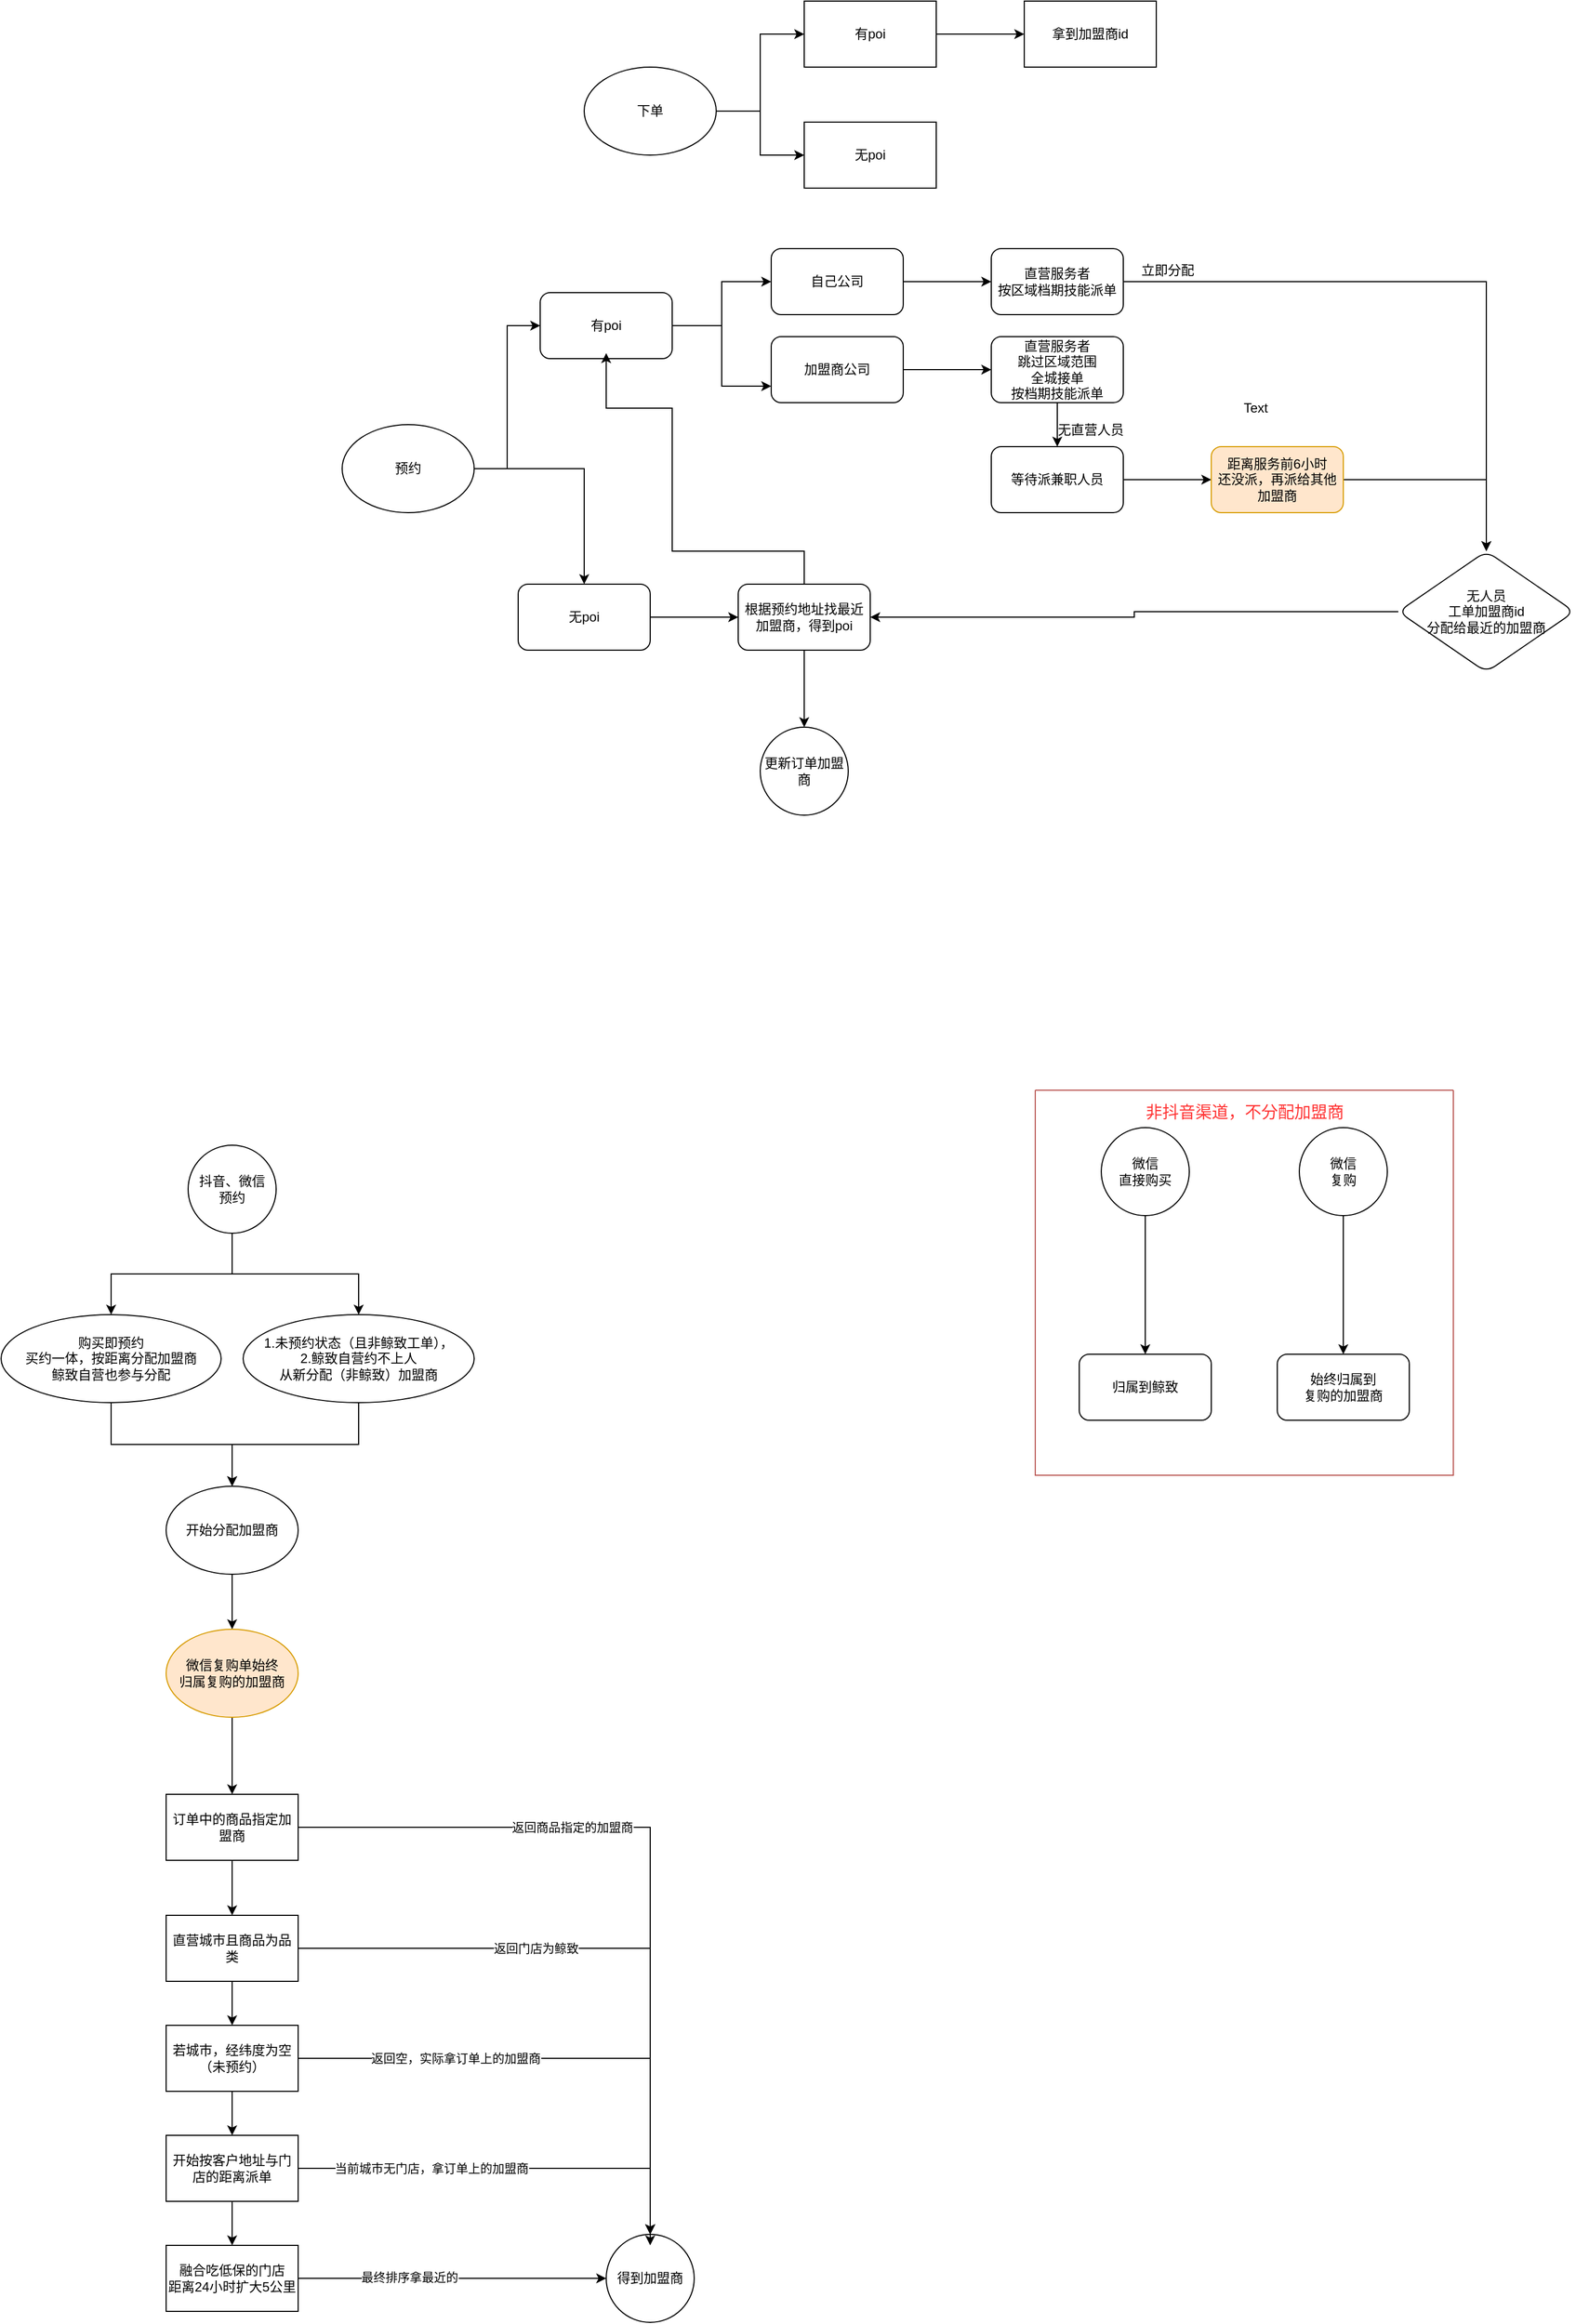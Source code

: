 <mxfile version="21.1.7" type="github">
  <diagram name="第 1 页" id="OWcDPwG_KXpg9vmuoTmE">
    <mxGraphModel dx="2046" dy="618" grid="1" gridSize="10" guides="1" tooltips="1" connect="1" arrows="1" fold="1" page="1" pageScale="1" pageWidth="827" pageHeight="1169" math="0" shadow="0">
      <root>
        <mxCell id="0" />
        <mxCell id="1" parent="0" />
        <mxCell id="Hzm5bCEkPgCa9ctA87gK-7" value="" style="edgeStyle=orthogonalEdgeStyle;rounded=0;orthogonalLoop=1;jettySize=auto;html=1;" parent="1" source="Hzm5bCEkPgCa9ctA87gK-1" target="Hzm5bCEkPgCa9ctA87gK-6" edge="1">
          <mxGeometry relative="1" as="geometry" />
        </mxCell>
        <mxCell id="Hzm5bCEkPgCa9ctA87gK-1" value="有poi" style="rounded=0;whiteSpace=wrap;html=1;" parent="1" vertex="1">
          <mxGeometry y="730" width="120" height="60" as="geometry" />
        </mxCell>
        <mxCell id="Hzm5bCEkPgCa9ctA87gK-4" style="edgeStyle=orthogonalEdgeStyle;rounded=0;orthogonalLoop=1;jettySize=auto;html=1;" parent="1" source="Hzm5bCEkPgCa9ctA87gK-2" target="Hzm5bCEkPgCa9ctA87gK-1" edge="1">
          <mxGeometry relative="1" as="geometry" />
        </mxCell>
        <mxCell id="Hzm5bCEkPgCa9ctA87gK-5" style="edgeStyle=orthogonalEdgeStyle;rounded=0;orthogonalLoop=1;jettySize=auto;html=1;" parent="1" source="Hzm5bCEkPgCa9ctA87gK-2" target="Hzm5bCEkPgCa9ctA87gK-3" edge="1">
          <mxGeometry relative="1" as="geometry" />
        </mxCell>
        <mxCell id="Hzm5bCEkPgCa9ctA87gK-2" value="下单" style="ellipse;whiteSpace=wrap;html=1;" parent="1" vertex="1">
          <mxGeometry x="-200" y="790" width="120" height="80" as="geometry" />
        </mxCell>
        <mxCell id="Hzm5bCEkPgCa9ctA87gK-3" value="无poi" style="rounded=0;whiteSpace=wrap;html=1;" parent="1" vertex="1">
          <mxGeometry y="840" width="120" height="60" as="geometry" />
        </mxCell>
        <mxCell id="Hzm5bCEkPgCa9ctA87gK-6" value="拿到加盟商id" style="rounded=0;whiteSpace=wrap;html=1;" parent="1" vertex="1">
          <mxGeometry x="200" y="730" width="120" height="60" as="geometry" />
        </mxCell>
        <mxCell id="Hzm5bCEkPgCa9ctA87gK-52" style="edgeStyle=orthogonalEdgeStyle;rounded=0;orthogonalLoop=1;jettySize=auto;html=1;entryX=0;entryY=0.5;entryDx=0;entryDy=0;" parent="1" source="Hzm5bCEkPgCa9ctA87gK-48" target="Hzm5bCEkPgCa9ctA87gK-49" edge="1">
          <mxGeometry relative="1" as="geometry" />
        </mxCell>
        <mxCell id="Hzm5bCEkPgCa9ctA87gK-53" style="edgeStyle=orthogonalEdgeStyle;rounded=0;orthogonalLoop=1;jettySize=auto;html=1;" parent="1" source="Hzm5bCEkPgCa9ctA87gK-48" target="Hzm5bCEkPgCa9ctA87gK-51" edge="1">
          <mxGeometry relative="1" as="geometry" />
        </mxCell>
        <mxCell id="Hzm5bCEkPgCa9ctA87gK-48" value="预约" style="ellipse;whiteSpace=wrap;html=1;" parent="1" vertex="1">
          <mxGeometry x="-420" y="1115" width="120" height="80" as="geometry" />
        </mxCell>
        <mxCell id="Hzm5bCEkPgCa9ctA87gK-56" style="edgeStyle=orthogonalEdgeStyle;rounded=0;orthogonalLoop=1;jettySize=auto;html=1;entryX=0;entryY=0.5;entryDx=0;entryDy=0;" parent="1" source="Hzm5bCEkPgCa9ctA87gK-49" target="Hzm5bCEkPgCa9ctA87gK-54" edge="1">
          <mxGeometry relative="1" as="geometry" />
        </mxCell>
        <mxCell id="Hzm5bCEkPgCa9ctA87gK-57" style="edgeStyle=orthogonalEdgeStyle;rounded=0;orthogonalLoop=1;jettySize=auto;html=1;entryX=0;entryY=0.75;entryDx=0;entryDy=0;" parent="1" source="Hzm5bCEkPgCa9ctA87gK-49" target="Hzm5bCEkPgCa9ctA87gK-55" edge="1">
          <mxGeometry relative="1" as="geometry" />
        </mxCell>
        <mxCell id="Hzm5bCEkPgCa9ctA87gK-49" value="有poi" style="rounded=1;whiteSpace=wrap;html=1;" parent="1" vertex="1">
          <mxGeometry x="-240" y="995" width="120" height="60" as="geometry" />
        </mxCell>
        <mxCell id="Hzm5bCEkPgCa9ctA87gK-66" value="" style="edgeStyle=orthogonalEdgeStyle;rounded=0;orthogonalLoop=1;jettySize=auto;html=1;" parent="1" source="Hzm5bCEkPgCa9ctA87gK-51" target="Hzm5bCEkPgCa9ctA87gK-65" edge="1">
          <mxGeometry relative="1" as="geometry" />
        </mxCell>
        <mxCell id="Hzm5bCEkPgCa9ctA87gK-51" value="无poi" style="rounded=1;whiteSpace=wrap;html=1;" parent="1" vertex="1">
          <mxGeometry x="-260" y="1260" width="120" height="60" as="geometry" />
        </mxCell>
        <mxCell id="Hzm5bCEkPgCa9ctA87gK-59" value="" style="edgeStyle=orthogonalEdgeStyle;rounded=0;orthogonalLoop=1;jettySize=auto;html=1;" parent="1" source="Hzm5bCEkPgCa9ctA87gK-54" target="Hzm5bCEkPgCa9ctA87gK-58" edge="1">
          <mxGeometry relative="1" as="geometry" />
        </mxCell>
        <mxCell id="Hzm5bCEkPgCa9ctA87gK-54" value="自己公司" style="rounded=1;whiteSpace=wrap;html=1;" parent="1" vertex="1">
          <mxGeometry x="-30" y="955" width="120" height="60" as="geometry" />
        </mxCell>
        <mxCell id="Hzm5bCEkPgCa9ctA87gK-61" value="" style="edgeStyle=orthogonalEdgeStyle;rounded=0;orthogonalLoop=1;jettySize=auto;html=1;" parent="1" source="Hzm5bCEkPgCa9ctA87gK-55" target="Hzm5bCEkPgCa9ctA87gK-60" edge="1">
          <mxGeometry relative="1" as="geometry" />
        </mxCell>
        <mxCell id="Hzm5bCEkPgCa9ctA87gK-55" value="加盟商公司" style="rounded=1;whiteSpace=wrap;html=1;" parent="1" vertex="1">
          <mxGeometry x="-30" y="1035" width="120" height="60" as="geometry" />
        </mxCell>
        <mxCell id="Hzm5bCEkPgCa9ctA87gK-63" value="" style="edgeStyle=orthogonalEdgeStyle;rounded=0;orthogonalLoop=1;jettySize=auto;html=1;" parent="1" source="Hzm5bCEkPgCa9ctA87gK-58" target="Hzm5bCEkPgCa9ctA87gK-62" edge="1">
          <mxGeometry relative="1" as="geometry" />
        </mxCell>
        <mxCell id="Hzm5bCEkPgCa9ctA87gK-58" value="直营服务者&lt;br&gt;按区域档期技能派单" style="rounded=1;whiteSpace=wrap;html=1;" parent="1" vertex="1">
          <mxGeometry x="170" y="955" width="120" height="60" as="geometry" />
        </mxCell>
        <mxCell id="Hzm5bCEkPgCa9ctA87gK-83" value="" style="edgeStyle=orthogonalEdgeStyle;rounded=0;orthogonalLoop=1;jettySize=auto;html=1;" parent="1" source="Hzm5bCEkPgCa9ctA87gK-60" target="Hzm5bCEkPgCa9ctA87gK-82" edge="1">
          <mxGeometry relative="1" as="geometry" />
        </mxCell>
        <mxCell id="Hzm5bCEkPgCa9ctA87gK-60" value="直营服务者&lt;br style=&quot;border-color: var(--border-color);&quot;&gt;跳过区域范围&lt;br&gt;全城接单&lt;br&gt;按档期技能派单" style="rounded=1;whiteSpace=wrap;html=1;" parent="1" vertex="1">
          <mxGeometry x="170" y="1035" width="120" height="60" as="geometry" />
        </mxCell>
        <mxCell id="Hzm5bCEkPgCa9ctA87gK-87" style="edgeStyle=orthogonalEdgeStyle;rounded=0;orthogonalLoop=1;jettySize=auto;html=1;entryX=1;entryY=0.5;entryDx=0;entryDy=0;" parent="1" source="Hzm5bCEkPgCa9ctA87gK-62" target="Hzm5bCEkPgCa9ctA87gK-65" edge="1">
          <mxGeometry relative="1" as="geometry" />
        </mxCell>
        <mxCell id="Hzm5bCEkPgCa9ctA87gK-62" value="无人员&lt;br&gt;工单加盟商id&lt;br&gt;分配给最近的加盟商" style="rhombus;whiteSpace=wrap;html=1;rounded=1;" parent="1" vertex="1">
          <mxGeometry x="540" y="1230" width="160" height="110" as="geometry" />
        </mxCell>
        <mxCell id="Hzm5bCEkPgCa9ctA87gK-64" value="立即分配" style="text;html=1;align=center;verticalAlign=middle;resizable=0;points=[];autosize=1;strokeColor=none;fillColor=none;" parent="1" vertex="1">
          <mxGeometry x="295" y="960" width="70" height="30" as="geometry" />
        </mxCell>
        <mxCell id="Hzm5bCEkPgCa9ctA87gK-68" value="" style="edgeStyle=orthogonalEdgeStyle;rounded=0;orthogonalLoop=1;jettySize=auto;html=1;" parent="1" source="Hzm5bCEkPgCa9ctA87gK-65" target="Hzm5bCEkPgCa9ctA87gK-67" edge="1">
          <mxGeometry relative="1" as="geometry" />
        </mxCell>
        <mxCell id="Hzm5bCEkPgCa9ctA87gK-71" style="edgeStyle=orthogonalEdgeStyle;rounded=0;orthogonalLoop=1;jettySize=auto;html=1;" parent="1" source="Hzm5bCEkPgCa9ctA87gK-65" edge="1">
          <mxGeometry relative="1" as="geometry">
            <mxPoint x="-180" y="1050" as="targetPoint" />
            <Array as="points">
              <mxPoint y="1230" />
              <mxPoint x="-120" y="1230" />
              <mxPoint x="-120" y="1100" />
              <mxPoint x="-180" y="1100" />
            </Array>
          </mxGeometry>
        </mxCell>
        <mxCell id="Hzm5bCEkPgCa9ctA87gK-65" value="根据预约地址找最近&lt;br&gt;加盟商，得到poi" style="rounded=1;whiteSpace=wrap;html=1;" parent="1" vertex="1">
          <mxGeometry x="-60" y="1260" width="120" height="60" as="geometry" />
        </mxCell>
        <mxCell id="Hzm5bCEkPgCa9ctA87gK-67" value="更新订单加盟商" style="ellipse;whiteSpace=wrap;html=1;rounded=1;" parent="1" vertex="1">
          <mxGeometry x="-40" y="1390" width="80" height="80" as="geometry" />
        </mxCell>
        <mxCell id="Hzm5bCEkPgCa9ctA87gK-85" value="" style="edgeStyle=orthogonalEdgeStyle;rounded=0;orthogonalLoop=1;jettySize=auto;html=1;" parent="1" source="Hzm5bCEkPgCa9ctA87gK-82" target="Hzm5bCEkPgCa9ctA87gK-84" edge="1">
          <mxGeometry relative="1" as="geometry" />
        </mxCell>
        <mxCell id="Hzm5bCEkPgCa9ctA87gK-82" value="等待派兼职人员" style="whiteSpace=wrap;html=1;rounded=1;" parent="1" vertex="1">
          <mxGeometry x="170" y="1135" width="120" height="60" as="geometry" />
        </mxCell>
        <mxCell id="Hzm5bCEkPgCa9ctA87gK-86" style="edgeStyle=orthogonalEdgeStyle;rounded=0;orthogonalLoop=1;jettySize=auto;html=1;entryX=0.5;entryY=0;entryDx=0;entryDy=0;" parent="1" source="Hzm5bCEkPgCa9ctA87gK-84" target="Hzm5bCEkPgCa9ctA87gK-62" edge="1">
          <mxGeometry relative="1" as="geometry" />
        </mxCell>
        <mxCell id="Hzm5bCEkPgCa9ctA87gK-84" value="距离服务前6小时&lt;br&gt;还没派，再派给其他加盟商" style="whiteSpace=wrap;html=1;rounded=1;fillColor=#ffe6cc;strokeColor=#d79b00;" parent="1" vertex="1">
          <mxGeometry x="370" y="1135" width="120" height="60" as="geometry" />
        </mxCell>
        <mxCell id="Hzm5bCEkPgCa9ctA87gK-88" value="无直营人员" style="text;html=1;align=center;verticalAlign=middle;resizable=0;points=[];autosize=1;strokeColor=none;fillColor=none;" parent="1" vertex="1">
          <mxGeometry x="220" y="1105" width="80" height="30" as="geometry" />
        </mxCell>
        <mxCell id="Hzm5bCEkPgCa9ctA87gK-89" value="Text" style="text;html=1;align=center;verticalAlign=middle;resizable=0;points=[];autosize=1;strokeColor=none;fillColor=none;" parent="1" vertex="1">
          <mxGeometry x="385" y="1085" width="50" height="30" as="geometry" />
        </mxCell>
        <mxCell id="PI_-OQLuINP-SNg2zKhc-13" value="" style="edgeStyle=orthogonalEdgeStyle;rounded=0;orthogonalLoop=1;jettySize=auto;html=1;" edge="1" parent="1" source="PI_-OQLuINP-SNg2zKhc-1" target="PI_-OQLuINP-SNg2zKhc-12">
          <mxGeometry relative="1" as="geometry" />
        </mxCell>
        <mxCell id="PI_-OQLuINP-SNg2zKhc-50" style="edgeStyle=orthogonalEdgeStyle;rounded=0;orthogonalLoop=1;jettySize=auto;html=1;entryX=0.5;entryY=0;entryDx=0;entryDy=0;" edge="1" parent="1" source="PI_-OQLuINP-SNg2zKhc-1" target="PI_-OQLuINP-SNg2zKhc-49">
          <mxGeometry relative="1" as="geometry" />
        </mxCell>
        <mxCell id="PI_-OQLuINP-SNg2zKhc-1" value="抖音、微信&lt;br&gt;预约" style="ellipse;whiteSpace=wrap;html=1;aspect=fixed;" vertex="1" parent="1">
          <mxGeometry x="-560" y="1770" width="80" height="80" as="geometry" />
        </mxCell>
        <mxCell id="PI_-OQLuINP-SNg2zKhc-11" style="edgeStyle=orthogonalEdgeStyle;rounded=0;orthogonalLoop=1;jettySize=auto;html=1;entryX=0.5;entryY=0;entryDx=0;entryDy=0;" edge="1" parent="1" source="PI_-OQLuINP-SNg2zKhc-2" target="PI_-OQLuINP-SNg2zKhc-10">
          <mxGeometry relative="1" as="geometry" />
        </mxCell>
        <mxCell id="PI_-OQLuINP-SNg2zKhc-2" value="微信&lt;br&gt;直接购买" style="ellipse;whiteSpace=wrap;html=1;aspect=fixed;" vertex="1" parent="1">
          <mxGeometry x="270" y="1754" width="80" height="80" as="geometry" />
        </mxCell>
        <mxCell id="PI_-OQLuINP-SNg2zKhc-9" value="" style="edgeStyle=orthogonalEdgeStyle;rounded=0;orthogonalLoop=1;jettySize=auto;html=1;" edge="1" parent="1" source="PI_-OQLuINP-SNg2zKhc-5" target="PI_-OQLuINP-SNg2zKhc-8">
          <mxGeometry relative="1" as="geometry" />
        </mxCell>
        <mxCell id="PI_-OQLuINP-SNg2zKhc-5" value="微信&lt;br&gt;复购" style="ellipse;whiteSpace=wrap;html=1;aspect=fixed;" vertex="1" parent="1">
          <mxGeometry x="450" y="1754" width="80" height="80" as="geometry" />
        </mxCell>
        <mxCell id="PI_-OQLuINP-SNg2zKhc-8" value="始终归属到&lt;br&gt;复购的加盟商" style="rounded=1;whiteSpace=wrap;html=1;" vertex="1" parent="1">
          <mxGeometry x="430" y="1960" width="120" height="60" as="geometry" />
        </mxCell>
        <mxCell id="PI_-OQLuINP-SNg2zKhc-10" value="归属到鲸致" style="rounded=1;whiteSpace=wrap;html=1;" vertex="1" parent="1">
          <mxGeometry x="250" y="1960" width="120" height="60" as="geometry" />
        </mxCell>
        <mxCell id="PI_-OQLuINP-SNg2zKhc-61" style="edgeStyle=orthogonalEdgeStyle;rounded=0;orthogonalLoop=1;jettySize=auto;html=1;entryX=0.5;entryY=0;entryDx=0;entryDy=0;" edge="1" parent="1" source="PI_-OQLuINP-SNg2zKhc-12" target="PI_-OQLuINP-SNg2zKhc-16">
          <mxGeometry relative="1" as="geometry" />
        </mxCell>
        <mxCell id="PI_-OQLuINP-SNg2zKhc-12" value="购买即预约&lt;br style=&quot;border-color: var(--border-color);&quot;&gt;买约一体，按距离分配加盟商&lt;br style=&quot;border-color: var(--border-color);&quot;&gt;鲸致自营也参与分配" style="ellipse;whiteSpace=wrap;html=1;" vertex="1" parent="1">
          <mxGeometry x="-730" y="1924" width="200" height="80" as="geometry" />
        </mxCell>
        <mxCell id="PI_-OQLuINP-SNg2zKhc-14" value="" style="swimlane;startSize=0;fillColor=#f8cecc;strokeColor=#b85450;" vertex="1" parent="1">
          <mxGeometry x="210" y="1720" width="380" height="350" as="geometry" />
        </mxCell>
        <mxCell id="PI_-OQLuINP-SNg2zKhc-15" value="&lt;font color=&quot;#ff3333&quot; style=&quot;font-size: 15px;&quot;&gt;非抖音渠道，不分配加盟商&lt;/font&gt;" style="text;html=1;align=center;verticalAlign=middle;resizable=0;points=[];autosize=1;strokeColor=none;fillColor=none;" vertex="1" parent="PI_-OQLuINP-SNg2zKhc-14">
          <mxGeometry x="90" y="4" width="200" height="30" as="geometry" />
        </mxCell>
        <mxCell id="PI_-OQLuINP-SNg2zKhc-72" style="edgeStyle=orthogonalEdgeStyle;rounded=0;orthogonalLoop=1;jettySize=auto;html=1;entryX=0.5;entryY=0;entryDx=0;entryDy=0;" edge="1" parent="1" source="PI_-OQLuINP-SNg2zKhc-16" target="PI_-OQLuINP-SNg2zKhc-71">
          <mxGeometry relative="1" as="geometry" />
        </mxCell>
        <mxCell id="PI_-OQLuINP-SNg2zKhc-16" value="开始分配加盟商" style="ellipse;whiteSpace=wrap;html=1;" vertex="1" parent="1">
          <mxGeometry x="-580" y="2080" width="120" height="80" as="geometry" />
        </mxCell>
        <mxCell id="PI_-OQLuINP-SNg2zKhc-20" value="" style="edgeStyle=orthogonalEdgeStyle;rounded=0;orthogonalLoop=1;jettySize=auto;html=1;" edge="1" parent="1" source="PI_-OQLuINP-SNg2zKhc-17" target="PI_-OQLuINP-SNg2zKhc-19">
          <mxGeometry relative="1" as="geometry" />
        </mxCell>
        <mxCell id="PI_-OQLuINP-SNg2zKhc-22" value="" style="edgeStyle=orthogonalEdgeStyle;rounded=0;orthogonalLoop=1;jettySize=auto;html=1;" edge="1" parent="1" source="PI_-OQLuINP-SNg2zKhc-17" target="PI_-OQLuINP-SNg2zKhc-21">
          <mxGeometry relative="1" as="geometry" />
        </mxCell>
        <mxCell id="PI_-OQLuINP-SNg2zKhc-25" value="返回商品指定的加盟商" style="edgeLabel;html=1;align=center;verticalAlign=middle;resizable=0;points=[];" vertex="1" connectable="0" parent="PI_-OQLuINP-SNg2zKhc-22">
          <mxGeometry x="-0.275" relative="1" as="geometry">
            <mxPoint x="-1" as="offset" />
          </mxGeometry>
        </mxCell>
        <mxCell id="PI_-OQLuINP-SNg2zKhc-17" value="订单中的商品指定加盟商" style="whiteSpace=wrap;html=1;" vertex="1" parent="1">
          <mxGeometry x="-580" y="2360" width="120" height="60" as="geometry" />
        </mxCell>
        <mxCell id="PI_-OQLuINP-SNg2zKhc-23" style="edgeStyle=orthogonalEdgeStyle;rounded=0;orthogonalLoop=1;jettySize=auto;html=1;entryX=0.5;entryY=0;entryDx=0;entryDy=0;" edge="1" parent="1" source="PI_-OQLuINP-SNg2zKhc-19" target="PI_-OQLuINP-SNg2zKhc-21">
          <mxGeometry relative="1" as="geometry">
            <Array as="points">
              <mxPoint x="-140" y="2500" />
            </Array>
          </mxGeometry>
        </mxCell>
        <mxCell id="PI_-OQLuINP-SNg2zKhc-24" value="返回门店为鲸致" style="edgeLabel;html=1;align=center;verticalAlign=middle;resizable=0;points=[];" vertex="1" connectable="0" parent="PI_-OQLuINP-SNg2zKhc-23">
          <mxGeometry x="-0.123" y="4" relative="1" as="geometry">
            <mxPoint x="-39" y="4" as="offset" />
          </mxGeometry>
        </mxCell>
        <mxCell id="PI_-OQLuINP-SNg2zKhc-27" value="" style="edgeStyle=orthogonalEdgeStyle;rounded=0;orthogonalLoop=1;jettySize=auto;html=1;" edge="1" parent="1" source="PI_-OQLuINP-SNg2zKhc-19" target="PI_-OQLuINP-SNg2zKhc-26">
          <mxGeometry relative="1" as="geometry" />
        </mxCell>
        <mxCell id="PI_-OQLuINP-SNg2zKhc-19" value="直营城市且商品为品类" style="whiteSpace=wrap;html=1;" vertex="1" parent="1">
          <mxGeometry x="-580" y="2470" width="120" height="60" as="geometry" />
        </mxCell>
        <mxCell id="PI_-OQLuINP-SNg2zKhc-21" value="得到加盟商" style="ellipse;whiteSpace=wrap;html=1;" vertex="1" parent="1">
          <mxGeometry x="-180" y="2760" width="80" height="80" as="geometry" />
        </mxCell>
        <mxCell id="PI_-OQLuINP-SNg2zKhc-28" style="edgeStyle=orthogonalEdgeStyle;rounded=0;orthogonalLoop=1;jettySize=auto;html=1;" edge="1" parent="1" source="PI_-OQLuINP-SNg2zKhc-26">
          <mxGeometry relative="1" as="geometry">
            <mxPoint x="-140" y="2760" as="targetPoint" />
            <Array as="points">
              <mxPoint x="-140" y="2600" />
            </Array>
          </mxGeometry>
        </mxCell>
        <mxCell id="PI_-OQLuINP-SNg2zKhc-29" value="返回空，实际拿订单上的加盟商" style="edgeLabel;html=1;align=center;verticalAlign=middle;resizable=0;points=[];" vertex="1" connectable="0" parent="PI_-OQLuINP-SNg2zKhc-28">
          <mxGeometry x="-0.631" y="3" relative="1" as="geometry">
            <mxPoint x="54" y="3" as="offset" />
          </mxGeometry>
        </mxCell>
        <mxCell id="PI_-OQLuINP-SNg2zKhc-31" value="" style="edgeStyle=orthogonalEdgeStyle;rounded=0;orthogonalLoop=1;jettySize=auto;html=1;" edge="1" parent="1" source="PI_-OQLuINP-SNg2zKhc-26" target="PI_-OQLuINP-SNg2zKhc-30">
          <mxGeometry relative="1" as="geometry" />
        </mxCell>
        <mxCell id="PI_-OQLuINP-SNg2zKhc-26" value="若城市，经纬度为空（未预约）" style="whiteSpace=wrap;html=1;" vertex="1" parent="1">
          <mxGeometry x="-580" y="2570" width="120" height="60" as="geometry" />
        </mxCell>
        <mxCell id="PI_-OQLuINP-SNg2zKhc-33" value="" style="edgeStyle=orthogonalEdgeStyle;rounded=0;orthogonalLoop=1;jettySize=auto;html=1;" edge="1" parent="1" source="PI_-OQLuINP-SNg2zKhc-30" target="PI_-OQLuINP-SNg2zKhc-32">
          <mxGeometry relative="1" as="geometry" />
        </mxCell>
        <mxCell id="PI_-OQLuINP-SNg2zKhc-34" style="edgeStyle=orthogonalEdgeStyle;rounded=0;orthogonalLoop=1;jettySize=auto;html=1;" edge="1" parent="1" source="PI_-OQLuINP-SNg2zKhc-30">
          <mxGeometry relative="1" as="geometry">
            <mxPoint x="-140" y="2770" as="targetPoint" />
            <Array as="points">
              <mxPoint x="-140" y="2700" />
            </Array>
          </mxGeometry>
        </mxCell>
        <mxCell id="PI_-OQLuINP-SNg2zKhc-35" value="当前城市无门店，拿订单上的加盟商" style="edgeLabel;html=1;align=center;verticalAlign=middle;resizable=0;points=[];" vertex="1" connectable="0" parent="PI_-OQLuINP-SNg2zKhc-34">
          <mxGeometry x="-0.649" y="1" relative="1" as="geometry">
            <mxPoint x="52" y="1" as="offset" />
          </mxGeometry>
        </mxCell>
        <mxCell id="PI_-OQLuINP-SNg2zKhc-30" value="开始按客户地址与门店的距离派单" style="whiteSpace=wrap;html=1;" vertex="1" parent="1">
          <mxGeometry x="-580" y="2670" width="120" height="60" as="geometry" />
        </mxCell>
        <mxCell id="PI_-OQLuINP-SNg2zKhc-41" style="edgeStyle=orthogonalEdgeStyle;rounded=0;orthogonalLoop=1;jettySize=auto;html=1;" edge="1" parent="1" source="PI_-OQLuINP-SNg2zKhc-32" target="PI_-OQLuINP-SNg2zKhc-21">
          <mxGeometry relative="1" as="geometry" />
        </mxCell>
        <mxCell id="PI_-OQLuINP-SNg2zKhc-42" value="最终排序拿最近的" style="edgeLabel;html=1;align=center;verticalAlign=middle;resizable=0;points=[];" vertex="1" connectable="0" parent="PI_-OQLuINP-SNg2zKhc-41">
          <mxGeometry x="-0.273" y="1" relative="1" as="geometry">
            <mxPoint x="-1" as="offset" />
          </mxGeometry>
        </mxCell>
        <mxCell id="PI_-OQLuINP-SNg2zKhc-32" value="融合吃低保的门店&lt;br&gt;距离24小时扩大5公里" style="whiteSpace=wrap;html=1;" vertex="1" parent="1">
          <mxGeometry x="-580" y="2770" width="120" height="60" as="geometry" />
        </mxCell>
        <mxCell id="PI_-OQLuINP-SNg2zKhc-62" style="edgeStyle=orthogonalEdgeStyle;rounded=0;orthogonalLoop=1;jettySize=auto;html=1;entryX=0.5;entryY=0;entryDx=0;entryDy=0;" edge="1" parent="1" source="PI_-OQLuINP-SNg2zKhc-49" target="PI_-OQLuINP-SNg2zKhc-16">
          <mxGeometry relative="1" as="geometry" />
        </mxCell>
        <mxCell id="PI_-OQLuINP-SNg2zKhc-49" value="1.未预约状态（且非鲸致工单），&lt;br&gt;2.鲸致自营约不上人&lt;br style=&quot;border-color: var(--border-color);&quot;&gt;从新分配（非鲸致）加盟商" style="ellipse;whiteSpace=wrap;html=1;" vertex="1" parent="1">
          <mxGeometry x="-510" y="1924" width="210" height="80" as="geometry" />
        </mxCell>
        <mxCell id="PI_-OQLuINP-SNg2zKhc-73" style="edgeStyle=orthogonalEdgeStyle;rounded=0;orthogonalLoop=1;jettySize=auto;html=1;entryX=0.5;entryY=0;entryDx=0;entryDy=0;" edge="1" parent="1" source="PI_-OQLuINP-SNg2zKhc-71" target="PI_-OQLuINP-SNg2zKhc-17">
          <mxGeometry relative="1" as="geometry" />
        </mxCell>
        <mxCell id="PI_-OQLuINP-SNg2zKhc-71" value="微信复购单始终&lt;br&gt;归属复购的加盟商" style="ellipse;whiteSpace=wrap;html=1;fillColor=#ffe6cc;strokeColor=#d79b00;" vertex="1" parent="1">
          <mxGeometry x="-580" y="2210" width="120" height="80" as="geometry" />
        </mxCell>
      </root>
    </mxGraphModel>
  </diagram>
</mxfile>
